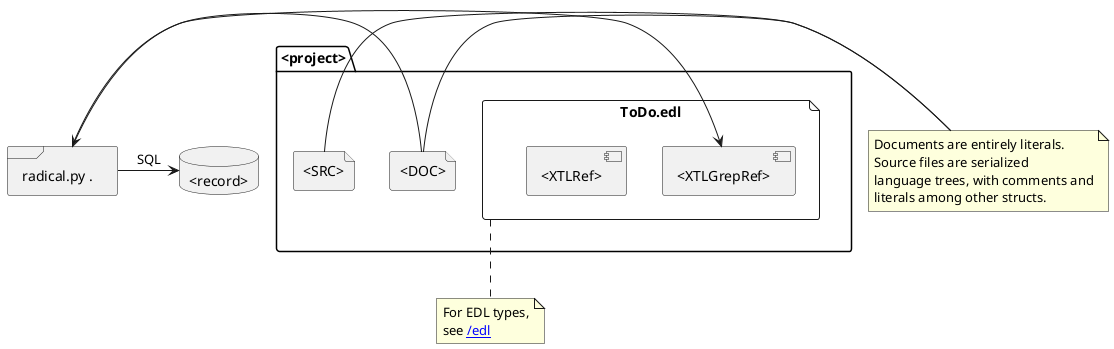 @startuml


frame "radical.py ." as rad {
}

database "<record>" as objrec {
}

rad -> objrec : SQL


folder "<project>" {

  file "<DOC>" as DOC {
  }
  file "<SRC>" as SRC {
  }
  file "ToDo.edl" as ToDo_edl {
    
    component "<XTLGrepRef>" as xtlgrepref {
    }
    component "<XTLRef>" as xtlref {
    }
  }

}

note bottom of ToDo_edl {
  For EDL types,
  see [[/edl]]
}


DOC -> rad
rad -> xtlgrepref



/'
' XXX: cannot seem to get note with id and alignment?
note right of DOC
note "" as docvssrc bottom of DOC
'/
note as docvssrc
  Documents are entirely literals.
  Source files are serialized 
  language trees, with comments and
  literals among other structs.
end note
/' XXX:
docvssrc bottom of DOC
'/
docvssrc - DOC
docvssrc - SRC


@enduml
